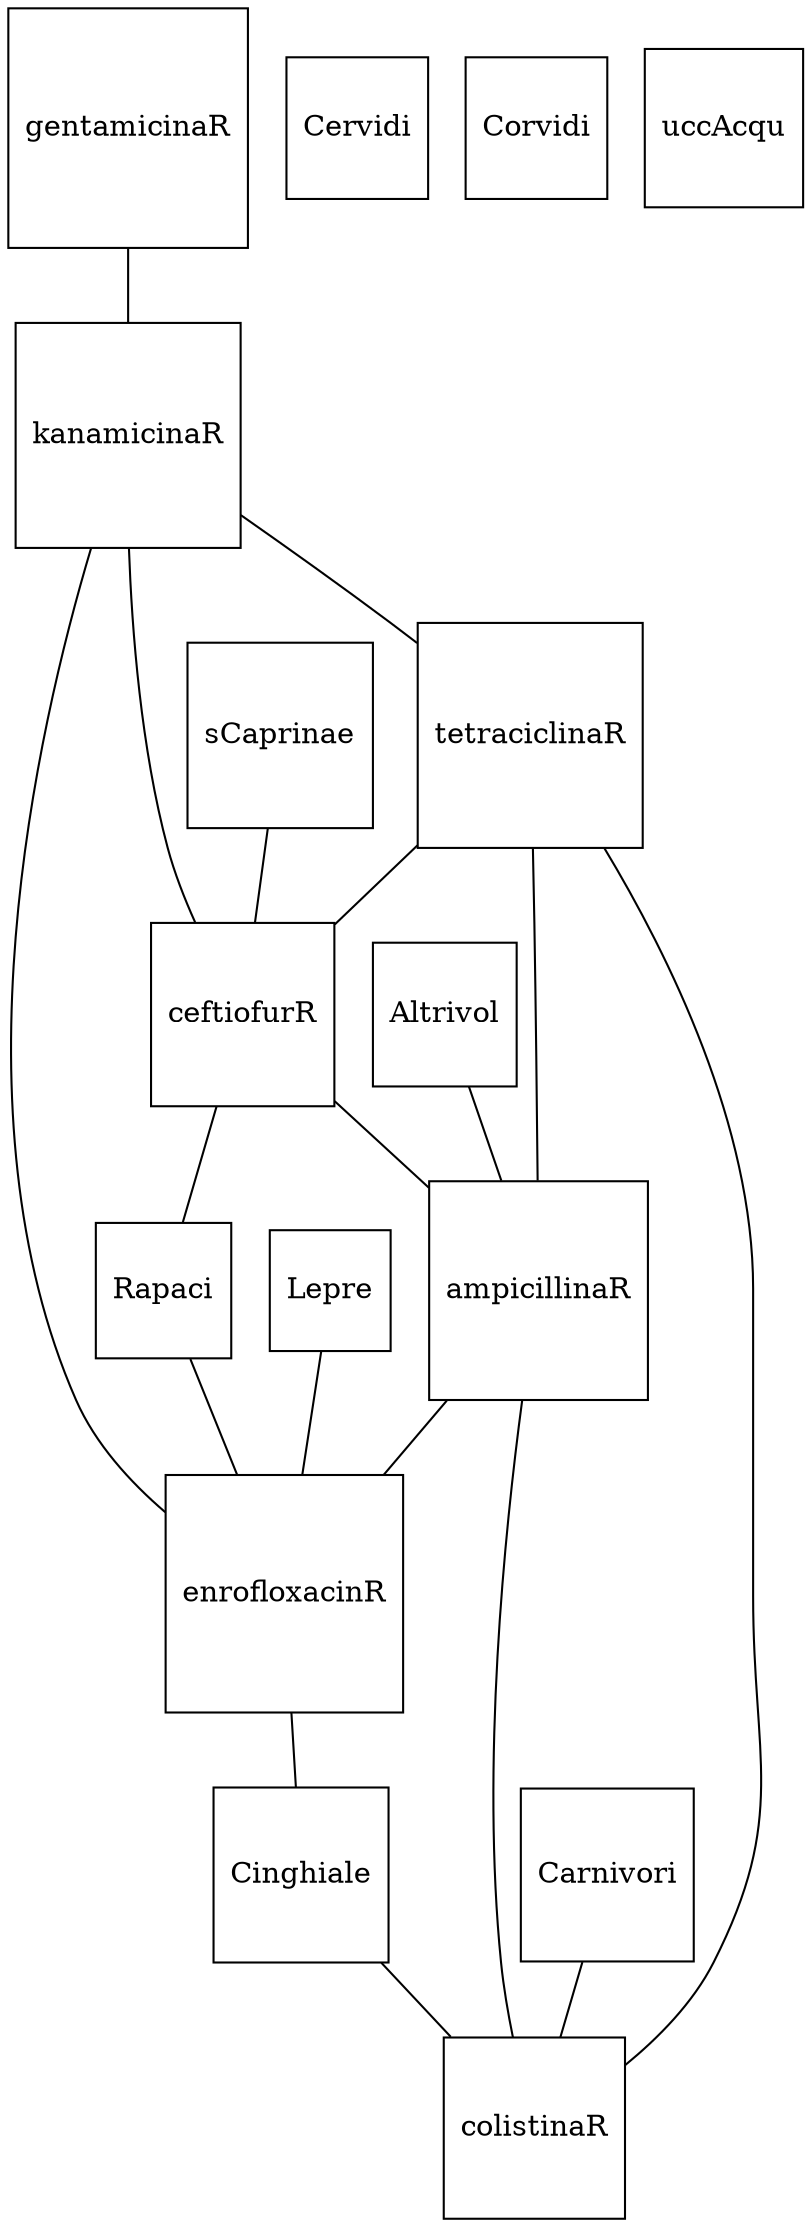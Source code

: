 graph dag { 

"Altrivol"[shape=square];
"Carnivori"[shape=square];
"Cervidi"[shape=square];
"Cinghiale"[shape=square];
"Corvidi"[shape=square];
"Lepre"[shape=square];
"Rapaci"[shape=square];
"sCaprinae"[shape=square];
"uccAcqu"[shape=square];
"colistinaR"[shape=square];
"ceftiofurR"[shape=square];
"kanamicinaR"[shape=square];
"enrofloxacinR"[shape=square];
"gentamicinaR"[shape=square];
"tetraciclinaR"[shape=square];
"ampicillinaR"[shape=square];



"Altrivol"--"ampicillinaR";
"Carnivori"--"colistinaR";
"Cinghiale"--"colistinaR";
"Lepre"--"enrofloxacinR";
"Rapaci"--"enrofloxacinR";
"sCaprinae"--"ceftiofurR";
"ceftiofurR"--"Rapaci";
"ceftiofurR"--"ampicillinaR";
"kanamicinaR"--"ceftiofurR";
"kanamicinaR"--"enrofloxacinR";
"kanamicinaR"--"tetraciclinaR";
"enrofloxacinR"--"Cinghiale";
"gentamicinaR"--"kanamicinaR";
"tetraciclinaR"--"colistinaR";
"tetraciclinaR"--"ceftiofurR";
"tetraciclinaR"--"ampicillinaR";
"ampicillinaR"--"colistinaR";
"ampicillinaR"--"enrofloxacinR";

}
